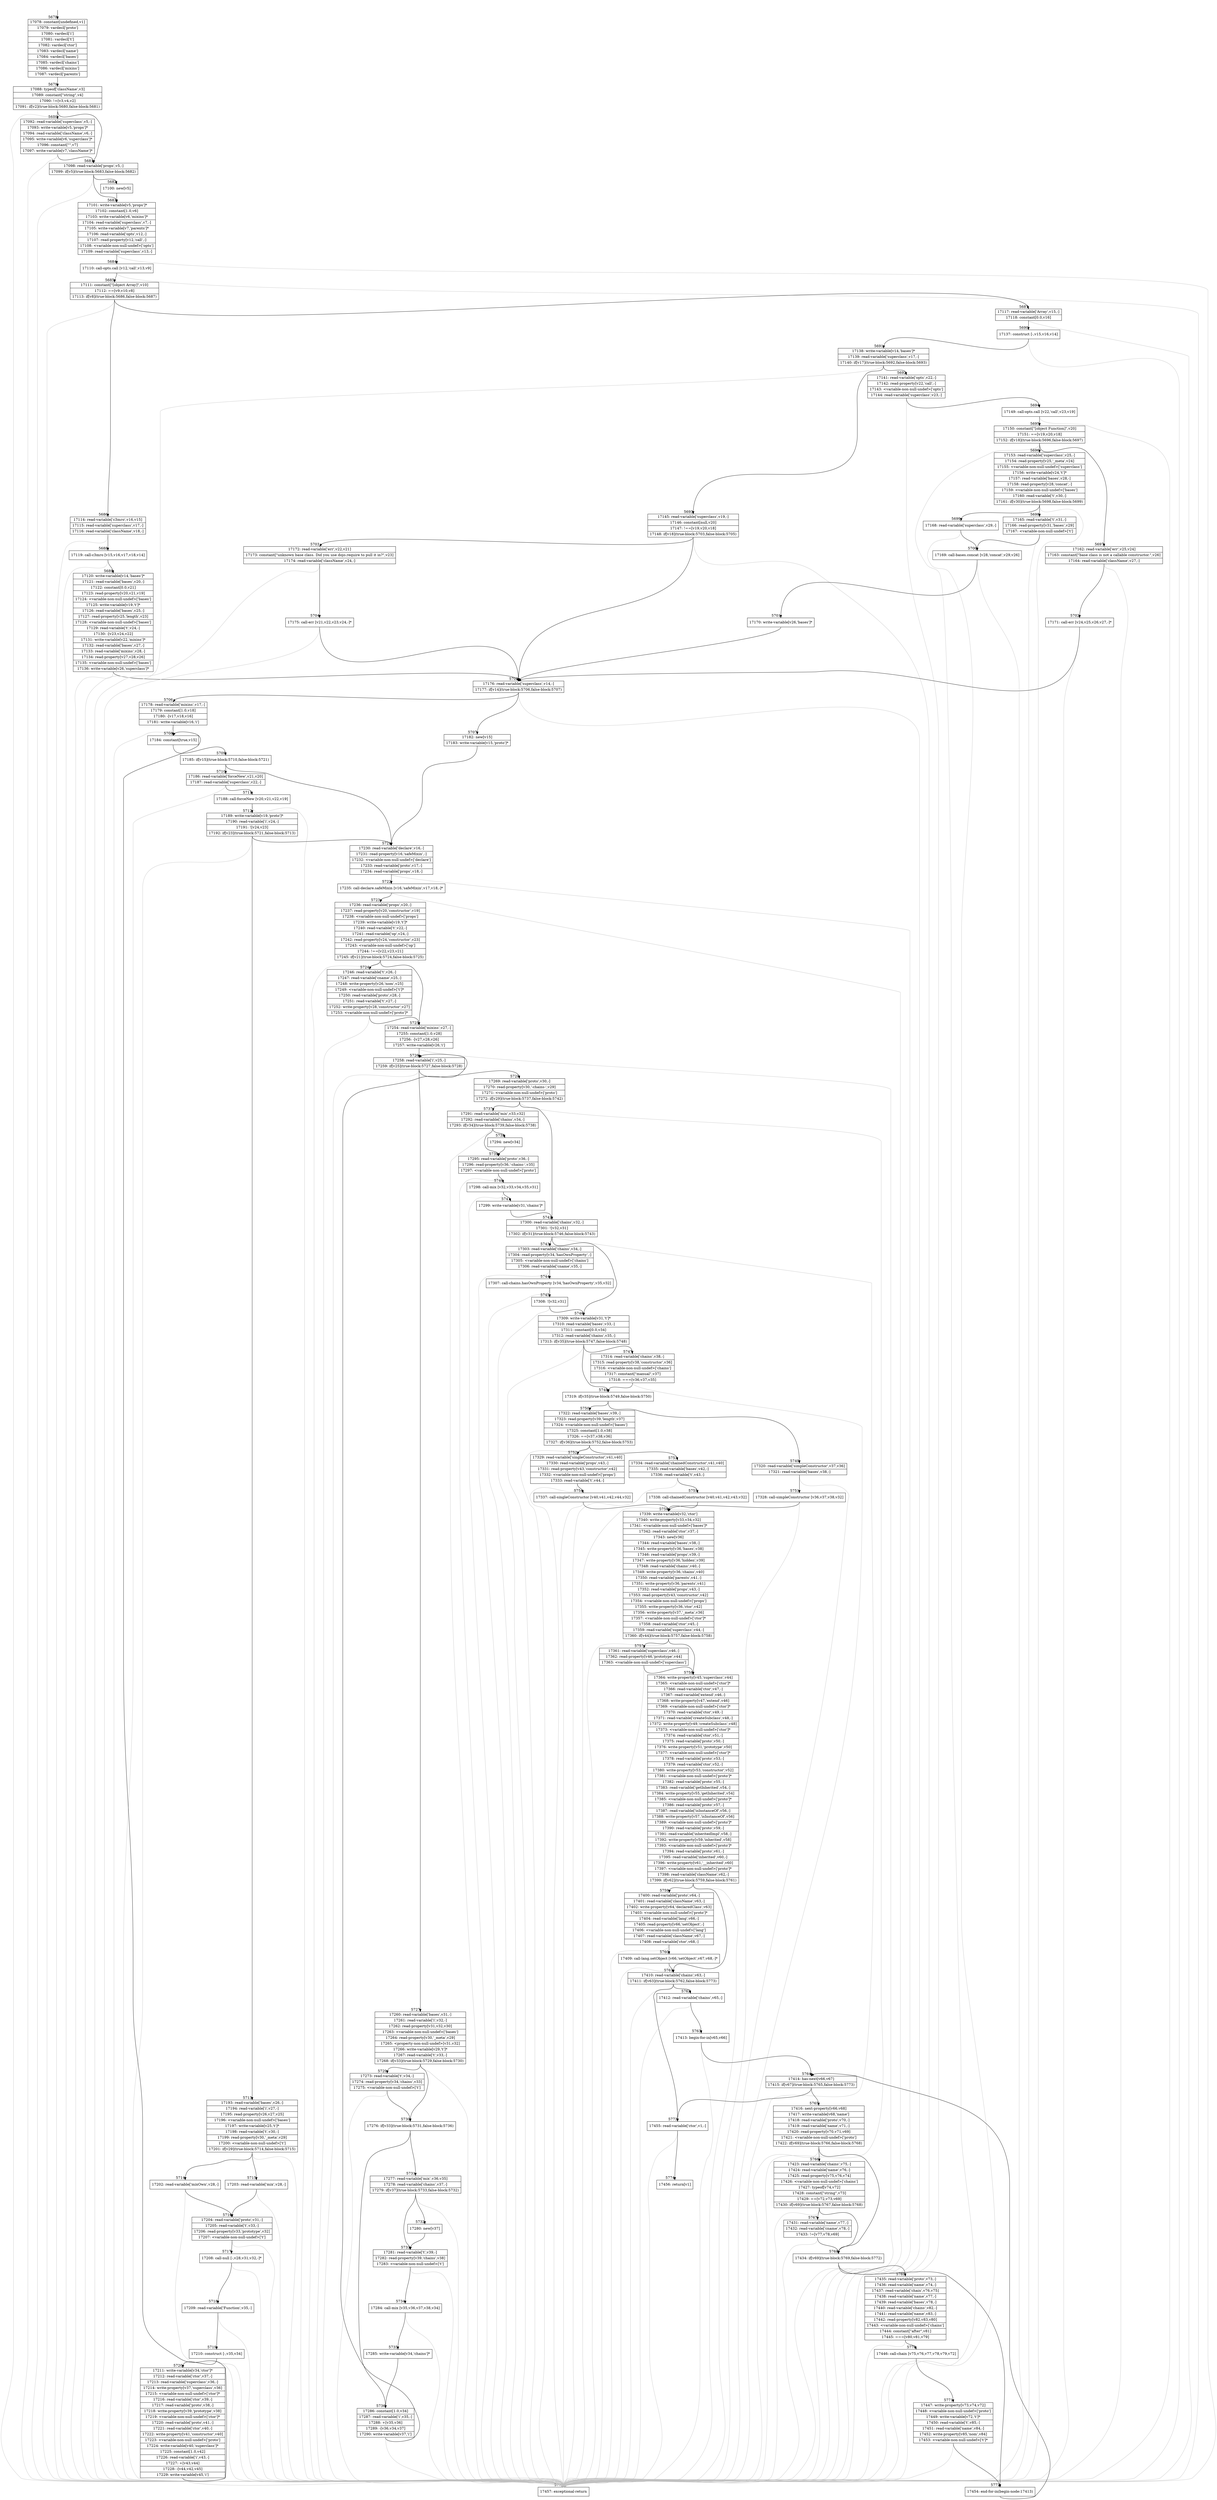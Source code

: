 digraph {
rankdir="TD"
BB_entry392[shape=none,label=""];
BB_entry392 -> BB5678 [tailport=s, headport=n, headlabel="    5678"]
BB5678 [shape=record label="{17078: constant[undefined,v1]|17079: vardecl['proto']|17080: vardecl['i']|17081: vardecl['t']|17082: vardecl['ctor']|17083: vardecl['name']|17084: vardecl['bases']|17085: vardecl['chains']|17086: vardecl['mixins']|17087: vardecl['parents']}" ] 
BB5678 -> BB5679 [tailport=s, headport=n, headlabel="      5679"]
BB5679 [shape=record label="{17088: typeof['className',v3]|17089: constant[\"string\",v4]|17090: !=[v3,v4,v2]|17091: if[v2](true-block:5680,false-block:5681)}" ] 
BB5679 -> BB5680 [tailport=s, headport=n, headlabel="      5680"]
BB5679 -> BB5681 [tailport=s, headport=n, headlabel="      5681"]
BB5679 -> BB5775 [tailport=s, headport=n, color=gray, headlabel="      5775"]
BB5680 [shape=record label="{17092: read-variable['superclass',v5,-]|17093: write-variable[v5,'props']*|17094: read-variable['className',v6,-]|17095: write-variable[v6,'superclass']*|17096: constant[\"\",v7]|17097: write-variable[v7,'className']*}" ] 
BB5680 -> BB5681 [tailport=s, headport=n]
BB5680 -> BB5775 [tailport=s, headport=n, color=gray]
BB5681 [shape=record label="{17098: read-variable['props',v5,-]|17099: if[v5](true-block:5683,false-block:5682)}" ] 
BB5681 -> BB5683 [tailport=s, headport=n, headlabel="      5683"]
BB5681 -> BB5682 [tailport=s, headport=n, headlabel="      5682"]
BB5681 -> BB5775 [tailport=s, headport=n, color=gray]
BB5682 [shape=record label="{17100: new[v5]}" ] 
BB5682 -> BB5683 [tailport=s, headport=n]
BB5683 [shape=record label="{17101: write-variable[v5,'props']*|17102: constant[1.0,v6]|17103: write-variable[v6,'mixins']*|17104: read-variable['superclass',v7,-]|17105: write-variable[v7,'parents']*|17106: read-variable['opts',v12,-]|17107: read-property[v12,'call',-]|17108: \<variable-non-null-undef\>['opts']|17109: read-variable['superclass',v13,-]}" ] 
BB5683 -> BB5684 [tailport=s, headport=n, headlabel="      5684"]
BB5683 -> BB5775 [tailport=s, headport=n, color=gray]
BB5684 [shape=record label="{17110: call-opts.call [v12,'call',v13,v9]}" ] 
BB5684 -> BB5685 [tailport=s, headport=n, headlabel="      5685"]
BB5684 -> BB5775 [tailport=s, headport=n, color=gray]
BB5685 [shape=record label="{17111: constant[\"[object Array]\",v10]|17112: ==[v9,v10,v8]|17113: if[v8](true-block:5686,false-block:5687)}" ] 
BB5685 -> BB5686 [tailport=s, headport=n, headlabel="      5686"]
BB5685 -> BB5687 [tailport=s, headport=n, headlabel="      5687"]
BB5685 -> BB5775 [tailport=s, headport=n, color=gray]
BB5686 [shape=record label="{17114: read-variable['c3mro',v16,v15]|17115: read-variable['superclass',v17,-]|17116: read-variable['className',v18,-]}" ] 
BB5686 -> BB5688 [tailport=s, headport=n, headlabel="      5688"]
BB5686 -> BB5775 [tailport=s, headport=n, color=gray]
BB5687 [shape=record label="{17117: read-variable['Array',v15,-]|17118: constant[0.0,v16]}" ] 
BB5687 -> BB5690 [tailport=s, headport=n, headlabel="      5690"]
BB5687 -> BB5775 [tailport=s, headport=n, color=gray]
BB5688 [shape=record label="{17119: call-c3mro [v15,v16,v17,v18,v14]}" ] 
BB5688 -> BB5689 [tailport=s, headport=n, headlabel="      5689"]
BB5688 -> BB5775 [tailport=s, headport=n, color=gray]
BB5689 [shape=record label="{17120: write-variable[v14,'bases']*|17121: read-variable['bases',v20,-]|17122: constant[0.0,v21]|17123: read-property[v20,v21,v19]|17124: \<variable-non-null-undef\>['bases']|17125: write-variable[v19,'t']*|17126: read-variable['bases',v25,-]|17127: read-property[v25,'length',v23]|17128: \<variable-non-null-undef\>['bases']|17129: read-variable['t',v24,-]|17130: -[v23,v24,v22]|17131: write-variable[v22,'mixins']*|17132: read-variable['bases',v27,-]|17133: read-variable['mixins',v28,-]|17134: read-property[v27,v28,v26]|17135: \<variable-non-null-undef\>['bases']|17136: write-variable[v26,'superclass']*}" ] 
BB5689 -> BB5705 [tailport=s, headport=n, headlabel="      5705"]
BB5689 -> BB5775 [tailport=s, headport=n, color=gray]
BB5690 [shape=record label="{17137: construct [-,v15,v16,v14]}" ] 
BB5690 -> BB5691 [tailport=s, headport=n, headlabel="      5691"]
BB5690 -> BB5775 [tailport=s, headport=n, color=gray]
BB5691 [shape=record label="{17138: write-variable[v14,'bases']*|17139: read-variable['superclass',v17,-]|17140: if[v17](true-block:5692,false-block:5693)}" ] 
BB5691 -> BB5692 [tailport=s, headport=n, headlabel="      5692"]
BB5691 -> BB5693 [tailport=s, headport=n, headlabel="      5693"]
BB5691 -> BB5775 [tailport=s, headport=n, color=gray]
BB5692 [shape=record label="{17141: read-variable['opts',v22,-]|17142: read-property[v22,'call',-]|17143: \<variable-non-null-undef\>['opts']|17144: read-variable['superclass',v23,-]}" ] 
BB5692 -> BB5694 [tailport=s, headport=n, headlabel="      5694"]
BB5692 -> BB5775 [tailport=s, headport=n, color=gray]
BB5693 [shape=record label="{17145: read-variable['superclass',v19,-]|17146: constant[null,v20]|17147: !==[v19,v20,v18]|17148: if[v18](true-block:5703,false-block:5705)}" ] 
BB5693 -> BB5703 [tailport=s, headport=n, headlabel="      5703"]
BB5693 -> BB5705 [tailport=s, headport=n]
BB5693 -> BB5775 [tailport=s, headport=n, color=gray]
BB5694 [shape=record label="{17149: call-opts.call [v22,'call',v23,v19]}" ] 
BB5694 -> BB5695 [tailport=s, headport=n, headlabel="      5695"]
BB5694 -> BB5775 [tailport=s, headport=n, color=gray]
BB5695 [shape=record label="{17150: constant[\"[object Function]\",v20]|17151: ==[v19,v20,v18]|17152: if[v18](true-block:5696,false-block:5697)}" ] 
BB5695 -> BB5696 [tailport=s, headport=n, headlabel="      5696"]
BB5695 -> BB5697 [tailport=s, headport=n, headlabel="      5697"]
BB5695 -> BB5775 [tailport=s, headport=n, color=gray]
BB5696 [shape=record label="{17153: read-variable['superclass',v25,-]|17154: read-property[v25,'_meta',v24]|17155: \<variable-non-null-undef\>['superclass']|17156: write-variable[v24,'t']*|17157: read-variable['bases',v28,-]|17158: read-property[v28,'concat',-]|17159: \<variable-non-null-undef\>['bases']|17160: read-variable['t',v30,-]|17161: if[v30](true-block:5698,false-block:5699)}" ] 
BB5696 -> BB5698 [tailport=s, headport=n, headlabel="      5698"]
BB5696 -> BB5699 [tailport=s, headport=n, headlabel="      5699"]
BB5696 -> BB5775 [tailport=s, headport=n, color=gray]
BB5697 [shape=record label="{17162: read-variable['err',v25,v24]|17163: constant[\"base class is not a callable constructor.\",v26]|17164: read-variable['className',v27,-]}" ] 
BB5697 -> BB5702 [tailport=s, headport=n, headlabel="      5702"]
BB5697 -> BB5775 [tailport=s, headport=n, color=gray]
BB5698 [shape=record label="{17165: read-variable['t',v31,-]|17166: read-property[v31,'bases',v29]|17167: \<variable-non-null-undef\>['t']}" ] 
BB5698 -> BB5700 [tailport=s, headport=n, headlabel="      5700"]
BB5698 -> BB5775 [tailport=s, headport=n, color=gray]
BB5699 [shape=record label="{17168: read-variable['superclass',v29,-]}" ] 
BB5699 -> BB5700 [tailport=s, headport=n]
BB5699 -> BB5775 [tailport=s, headport=n, color=gray]
BB5700 [shape=record label="{17169: call-bases.concat [v28,'concat',v29,v26]}" ] 
BB5700 -> BB5701 [tailport=s, headport=n, headlabel="      5701"]
BB5700 -> BB5775 [tailport=s, headport=n, color=gray]
BB5701 [shape=record label="{17170: write-variable[v26,'bases']*}" ] 
BB5701 -> BB5705 [tailport=s, headport=n]
BB5702 [shape=record label="{17171: call-err [v24,v25,v26,v27,-]*}" ] 
BB5702 -> BB5705 [tailport=s, headport=n]
BB5702 -> BB5775 [tailport=s, headport=n, color=gray]
BB5703 [shape=record label="{17172: read-variable['err',v22,v21]|17173: constant[\"unknown base class. Did you use dojo.require to pull it in?\",v23]|17174: read-variable['className',v24,-]}" ] 
BB5703 -> BB5704 [tailport=s, headport=n, headlabel="      5704"]
BB5703 -> BB5775 [tailport=s, headport=n, color=gray]
BB5704 [shape=record label="{17175: call-err [v21,v22,v23,v24,-]*}" ] 
BB5704 -> BB5705 [tailport=s, headport=n]
BB5704 -> BB5775 [tailport=s, headport=n, color=gray]
BB5705 [shape=record label="{17176: read-variable['superclass',v14,-]|17177: if[v14](true-block:5706,false-block:5707)}" ] 
BB5705 -> BB5706 [tailport=s, headport=n, headlabel="      5706"]
BB5705 -> BB5707 [tailport=s, headport=n, headlabel="      5707"]
BB5705 -> BB5775 [tailport=s, headport=n, color=gray]
BB5706 [shape=record label="{17178: read-variable['mixins',v17,-]|17179: constant[1.0,v18]|17180: -[v17,v18,v16]|17181: write-variable[v16,'i']}" ] 
BB5706 -> BB5708 [tailport=s, headport=n, headlabel="      5708"]
BB5706 -> BB5775 [tailport=s, headport=n, color=gray]
BB5707 [shape=record label="{17182: new[v15]|17183: write-variable[v15,'proto']*}" ] 
BB5707 -> BB5721 [tailport=s, headport=n, headlabel="      5721"]
BB5708 [shape=record label="{17184: constant[true,v15]}" ] 
BB5708 -> BB5709 [tailport=s, headport=n, headlabel="      5709"]
BB5709 [shape=record label="{17185: if[v15](true-block:5710,false-block:5721)}" ] 
BB5709 -> BB5710 [tailport=s, headport=n, headlabel="      5710"]
BB5709 -> BB5721 [tailport=s, headport=n]
BB5710 [shape=record label="{17186: read-variable['forceNew',v21,v20]|17187: read-variable['superclass',v22,-]}" ] 
BB5710 -> BB5711 [tailport=s, headport=n, headlabel="      5711"]
BB5710 -> BB5775 [tailport=s, headport=n, color=gray]
BB5711 [shape=record label="{17188: call-forceNew [v20,v21,v22,v19]}" ] 
BB5711 -> BB5712 [tailport=s, headport=n, headlabel="      5712"]
BB5711 -> BB5775 [tailport=s, headport=n, color=gray]
BB5712 [shape=record label="{17189: write-variable[v19,'proto']*|17190: read-variable['i',v24,-]|17191: ![v24,v23]|17192: if[v23](true-block:5721,false-block:5713)}" ] 
BB5712 -> BB5721 [tailport=s, headport=n]
BB5712 -> BB5713 [tailport=s, headport=n, headlabel="      5713"]
BB5712 -> BB5775 [tailport=s, headport=n, color=gray]
BB5713 [shape=record label="{17193: read-variable['bases',v26,-]|17194: read-variable['i',v27,-]|17195: read-property[v26,v27,v25]|17196: \<variable-non-null-undef\>['bases']|17197: write-variable[v25,'t']*|17198: read-variable['t',v30,-]|17199: read-property[v30,'_meta',v29]|17200: \<variable-non-null-undef\>['t']|17201: if[v29](true-block:5714,false-block:5715)}" ] 
BB5713 -> BB5714 [tailport=s, headport=n, headlabel="      5714"]
BB5713 -> BB5715 [tailport=s, headport=n, headlabel="      5715"]
BB5713 -> BB5775 [tailport=s, headport=n, color=gray]
BB5714 [shape=record label="{17202: read-variable['mixOwn',v28,-]}" ] 
BB5714 -> BB5716 [tailport=s, headport=n, headlabel="      5716"]
BB5714 -> BB5775 [tailport=s, headport=n, color=gray]
BB5715 [shape=record label="{17203: read-variable['mix',v28,-]}" ] 
BB5715 -> BB5716 [tailport=s, headport=n]
BB5715 -> BB5775 [tailport=s, headport=n, color=gray]
BB5716 [shape=record label="{17204: read-variable['proto',v31,-]|17205: read-variable['t',v33,-]|17206: read-property[v33,'prototype',v32]|17207: \<variable-non-null-undef\>['t']}" ] 
BB5716 -> BB5717 [tailport=s, headport=n, headlabel="      5717"]
BB5716 -> BB5775 [tailport=s, headport=n, color=gray]
BB5717 [shape=record label="{17208: call-null [-,v28,v31,v32,-]*}" ] 
BB5717 -> BB5718 [tailport=s, headport=n, headlabel="      5718"]
BB5717 -> BB5775 [tailport=s, headport=n, color=gray]
BB5718 [shape=record label="{17209: read-variable['Function',v35,-]}" ] 
BB5718 -> BB5719 [tailport=s, headport=n, headlabel="      5719"]
BB5718 -> BB5775 [tailport=s, headport=n, color=gray]
BB5719 [shape=record label="{17210: construct [-,v35,v34]}" ] 
BB5719 -> BB5720 [tailport=s, headport=n, headlabel="      5720"]
BB5719 -> BB5775 [tailport=s, headport=n, color=gray]
BB5720 [shape=record label="{17211: write-variable[v34,'ctor']*|17212: read-variable['ctor',v37,-]|17213: read-variable['superclass',v36,-]|17214: write-property[v37,'superclass',v36]|17215: \<variable-non-null-undef\>['ctor']*|17216: read-variable['ctor',v39,-]|17217: read-variable['proto',v38,-]|17218: write-property[v39,'prototype',v38]|17219: \<variable-non-null-undef\>['ctor']*|17220: read-variable['proto',v41,-]|17221: read-variable['ctor',v40,-]|17222: write-property[v41,'constructor',v40]|17223: \<variable-non-null-undef\>['proto']|17224: write-variable[v40,'superclass']*|17225: constant[1.0,v42]|17226: read-variable['i',v43,-]|17227: +[v43,v44]|17228: -[v44,v42,v45]|17229: write-variable[v45,'i']}" ] 
BB5720 -> BB5708 [tailport=s, headport=n]
BB5720 -> BB5775 [tailport=s, headport=n, color=gray]
BB5721 [shape=record label="{17230: read-variable['declare',v16,-]|17231: read-property[v16,'safeMixin',-]|17232: \<variable-non-null-undef\>['declare']|17233: read-variable['proto',v17,-]|17234: read-variable['props',v18,-]}" ] 
BB5721 -> BB5722 [tailport=s, headport=n, headlabel="      5722"]
BB5721 -> BB5775 [tailport=s, headport=n, color=gray]
BB5722 [shape=record label="{17235: call-declare.safeMixin [v16,'safeMixin',v17,v18,-]*}" ] 
BB5722 -> BB5723 [tailport=s, headport=n, headlabel="      5723"]
BB5722 -> BB5775 [tailport=s, headport=n, color=gray]
BB5723 [shape=record label="{17236: read-variable['props',v20,-]|17237: read-property[v20,'constructor',v19]|17238: \<variable-non-null-undef\>['props']|17239: write-variable[v19,'t']*|17240: read-variable['t',v22,-]|17241: read-variable['op',v24,-]|17242: read-property[v24,'constructor',v23]|17243: \<variable-non-null-undef\>['op']|17244: !==[v22,v23,v21]|17245: if[v21](true-block:5724,false-block:5725)}" ] 
BB5723 -> BB5724 [tailport=s, headport=n, headlabel="      5724"]
BB5723 -> BB5725 [tailport=s, headport=n, headlabel="      5725"]
BB5723 -> BB5775 [tailport=s, headport=n, color=gray]
BB5724 [shape=record label="{17246: read-variable['t',v26,-]|17247: read-variable['cname',v25,-]|17248: write-property[v26,'nom',v25]|17249: \<variable-non-null-undef\>['t']*|17250: read-variable['proto',v28,-]|17251: read-variable['t',v27,-]|17252: write-property[v28,'constructor',v27]|17253: \<variable-non-null-undef\>['proto']*}" ] 
BB5724 -> BB5725 [tailport=s, headport=n]
BB5724 -> BB5775 [tailport=s, headport=n, color=gray]
BB5725 [shape=record label="{17254: read-variable['mixins',v27,-]|17255: constant[1.0,v28]|17256: -[v27,v28,v26]|17257: write-variable[v26,'i']}" ] 
BB5725 -> BB5726 [tailport=s, headport=n, headlabel="      5726"]
BB5725 -> BB5775 [tailport=s, headport=n, color=gray]
BB5726 [shape=record label="{17258: read-variable['i',v25,-]|17259: if[v25](true-block:5727,false-block:5728)}" ] 
BB5726 -> BB5727 [tailport=s, headport=n, headlabel="      5727"]
BB5726 -> BB5728 [tailport=s, headport=n, headlabel="      5728"]
BB5726 -> BB5775 [tailport=s, headport=n, color=gray]
BB5727 [shape=record label="{17260: read-variable['bases',v31,-]|17261: read-variable['i',v32,-]|17262: read-property[v31,v32,v30]|17263: \<variable-non-null-undef\>['bases']|17264: read-property[v30,'_meta',v29]|17265: \<property-non-null-undef\>[v31,v32]|17266: write-variable[v29,'t']*|17267: read-variable['t',v33,-]|17268: if[v33](true-block:5729,false-block:5730)}" ] 
BB5727 -> BB5730 [tailport=s, headport=n, headlabel="      5730"]
BB5727 -> BB5729 [tailport=s, headport=n, headlabel="      5729"]
BB5727 -> BB5775 [tailport=s, headport=n, color=gray]
BB5728 [shape=record label="{17269: read-variable['proto',v30,-]|17270: read-property[v30,'-chains-',v29]|17271: \<variable-non-null-undef\>['proto']|17272: if[v29](true-block:5737,false-block:5742)}" ] 
BB5728 -> BB5737 [tailport=s, headport=n, headlabel="      5737"]
BB5728 -> BB5742 [tailport=s, headport=n, headlabel="      5742"]
BB5728 -> BB5775 [tailport=s, headport=n, color=gray]
BB5729 [shape=record label="{17273: read-variable['t',v34,-]|17274: read-property[v34,'chains',v33]|17275: \<variable-non-null-undef\>['t']}" ] 
BB5729 -> BB5730 [tailport=s, headport=n]
BB5729 -> BB5775 [tailport=s, headport=n, color=gray]
BB5730 [shape=record label="{17276: if[v33](true-block:5731,false-block:5736)}" ] 
BB5730 -> BB5731 [tailport=s, headport=n, headlabel="      5731"]
BB5730 -> BB5736 [tailport=s, headport=n, headlabel="      5736"]
BB5731 [shape=record label="{17277: read-variable['mix',v36,v35]|17278: read-variable['chains',v37,-]|17279: if[v37](true-block:5733,false-block:5732)}" ] 
BB5731 -> BB5733 [tailport=s, headport=n, headlabel="      5733"]
BB5731 -> BB5732 [tailport=s, headport=n, headlabel="      5732"]
BB5731 -> BB5775 [tailport=s, headport=n, color=gray]
BB5732 [shape=record label="{17280: new[v37]}" ] 
BB5732 -> BB5733 [tailport=s, headport=n]
BB5733 [shape=record label="{17281: read-variable['t',v39,-]|17282: read-property[v39,'chains',v38]|17283: \<variable-non-null-undef\>['t']}" ] 
BB5733 -> BB5734 [tailport=s, headport=n, headlabel="      5734"]
BB5733 -> BB5775 [tailport=s, headport=n, color=gray]
BB5734 [shape=record label="{17284: call-mix [v35,v36,v37,v38,v34]}" ] 
BB5734 -> BB5735 [tailport=s, headport=n, headlabel="      5735"]
BB5734 -> BB5775 [tailport=s, headport=n, color=gray]
BB5735 [shape=record label="{17285: write-variable[v34,'chains']*}" ] 
BB5735 -> BB5736 [tailport=s, headport=n]
BB5736 [shape=record label="{17286: constant[1.0,v34]|17287: read-variable['i',v35,-]|17288: +[v35,v36]|17289: -[v36,v34,v37]|17290: write-variable[v37,'i']}" ] 
BB5736 -> BB5726 [tailport=s, headport=n]
BB5736 -> BB5775 [tailport=s, headport=n, color=gray]
BB5737 [shape=record label="{17291: read-variable['mix',v33,v32]|17292: read-variable['chains',v34,-]|17293: if[v34](true-block:5739,false-block:5738)}" ] 
BB5737 -> BB5739 [tailport=s, headport=n, headlabel="      5739"]
BB5737 -> BB5738 [tailport=s, headport=n, headlabel="      5738"]
BB5737 -> BB5775 [tailport=s, headport=n, color=gray]
BB5738 [shape=record label="{17294: new[v34]}" ] 
BB5738 -> BB5739 [tailport=s, headport=n]
BB5739 [shape=record label="{17295: read-variable['proto',v36,-]|17296: read-property[v36,'-chains-',v35]|17297: \<variable-non-null-undef\>['proto']}" ] 
BB5739 -> BB5740 [tailport=s, headport=n, headlabel="      5740"]
BB5739 -> BB5775 [tailport=s, headport=n, color=gray]
BB5740 [shape=record label="{17298: call-mix [v32,v33,v34,v35,v31]}" ] 
BB5740 -> BB5741 [tailport=s, headport=n, headlabel="      5741"]
BB5740 -> BB5775 [tailport=s, headport=n, color=gray]
BB5741 [shape=record label="{17299: write-variable[v31,'chains']*}" ] 
BB5741 -> BB5742 [tailport=s, headport=n]
BB5742 [shape=record label="{17300: read-variable['chains',v32,-]|17301: ![v32,v31]|17302: if[v31](true-block:5746,false-block:5743)}" ] 
BB5742 -> BB5746 [tailport=s, headport=n, headlabel="      5746"]
BB5742 -> BB5743 [tailport=s, headport=n, headlabel="      5743"]
BB5742 -> BB5775 [tailport=s, headport=n, color=gray]
BB5743 [shape=record label="{17303: read-variable['chains',v34,-]|17304: read-property[v34,'hasOwnProperty',-]|17305: \<variable-non-null-undef\>['chains']|17306: read-variable['cname',v35,-]}" ] 
BB5743 -> BB5744 [tailport=s, headport=n, headlabel="      5744"]
BB5743 -> BB5775 [tailport=s, headport=n, color=gray]
BB5744 [shape=record label="{17307: call-chains.hasOwnProperty [v34,'hasOwnProperty',v35,v32]}" ] 
BB5744 -> BB5745 [tailport=s, headport=n, headlabel="      5745"]
BB5744 -> BB5775 [tailport=s, headport=n, color=gray]
BB5745 [shape=record label="{17308: ![v32,v31]}" ] 
BB5745 -> BB5746 [tailport=s, headport=n]
BB5745 -> BB5775 [tailport=s, headport=n, color=gray]
BB5746 [shape=record label="{17309: write-variable[v31,'t']*|17310: read-variable['bases',v33,-]|17311: constant[0.0,v34]|17312: read-variable['chains',v35,-]|17313: if[v35](true-block:5747,false-block:5748)}" ] 
BB5746 -> BB5748 [tailport=s, headport=n, headlabel="      5748"]
BB5746 -> BB5747 [tailport=s, headport=n, headlabel="      5747"]
BB5746 -> BB5775 [tailport=s, headport=n, color=gray]
BB5747 [shape=record label="{17314: read-variable['chains',v38,-]|17315: read-property[v38,'constructor',v36]|17316: \<variable-non-null-undef\>['chains']|17317: constant[\"manual\",v37]|17318: ===[v36,v37,v35]}" ] 
BB5747 -> BB5748 [tailport=s, headport=n]
BB5747 -> BB5775 [tailport=s, headport=n, color=gray]
BB5748 [shape=record label="{17319: if[v35](true-block:5749,false-block:5750)}" ] 
BB5748 -> BB5749 [tailport=s, headport=n, headlabel="      5749"]
BB5748 -> BB5750 [tailport=s, headport=n, headlabel="      5750"]
BB5749 [shape=record label="{17320: read-variable['simpleConstructor',v37,v36]|17321: read-variable['bases',v38,-]}" ] 
BB5749 -> BB5751 [tailport=s, headport=n, headlabel="      5751"]
BB5749 -> BB5775 [tailport=s, headport=n, color=gray]
BB5750 [shape=record label="{17322: read-variable['bases',v39,-]|17323: read-property[v39,'length',v37]|17324: \<variable-non-null-undef\>['bases']|17325: constant[1.0,v38]|17326: ==[v37,v38,v36]|17327: if[v36](true-block:5752,false-block:5753)}" ] 
BB5750 -> BB5752 [tailport=s, headport=n, headlabel="      5752"]
BB5750 -> BB5753 [tailport=s, headport=n, headlabel="      5753"]
BB5750 -> BB5775 [tailport=s, headport=n, color=gray]
BB5751 [shape=record label="{17328: call-simpleConstructor [v36,v37,v38,v32]}" ] 
BB5751 -> BB5756 [tailport=s, headport=n, headlabel="      5756"]
BB5751 -> BB5775 [tailport=s, headport=n, color=gray]
BB5752 [shape=record label="{17329: read-variable['singleConstructor',v41,v40]|17330: read-variable['props',v43,-]|17331: read-property[v43,'constructor',v42]|17332: \<variable-non-null-undef\>['props']|17333: read-variable['t',v44,-]}" ] 
BB5752 -> BB5754 [tailport=s, headport=n, headlabel="      5754"]
BB5752 -> BB5775 [tailport=s, headport=n, color=gray]
BB5753 [shape=record label="{17334: read-variable['chainedConstructor',v41,v40]|17335: read-variable['bases',v42,-]|17336: read-variable['t',v43,-]}" ] 
BB5753 -> BB5755 [tailport=s, headport=n, headlabel="      5755"]
BB5753 -> BB5775 [tailport=s, headport=n, color=gray]
BB5754 [shape=record label="{17337: call-singleConstructor [v40,v41,v42,v44,v32]}" ] 
BB5754 -> BB5756 [tailport=s, headport=n]
BB5754 -> BB5775 [tailport=s, headport=n, color=gray]
BB5755 [shape=record label="{17338: call-chainedConstructor [v40,v41,v42,v43,v32]}" ] 
BB5755 -> BB5756 [tailport=s, headport=n]
BB5755 -> BB5775 [tailport=s, headport=n, color=gray]
BB5756 [shape=record label="{17339: write-variable[v32,'ctor']|17340: write-property[v33,v34,v32]|17341: \<variable-non-null-undef\>['bases']*|17342: read-variable['ctor',v37,-]|17343: new[v36]|17344: read-variable['bases',v38,-]|17345: write-property[v36,'bases',v38]|17346: read-variable['props',v39,-]|17347: write-property[v36,'hidden',v39]|17348: read-variable['chains',v40,-]|17349: write-property[v36,'chains',v40]|17350: read-variable['parents',v41,-]|17351: write-property[v36,'parents',v41]|17352: read-variable['props',v43,-]|17353: read-property[v43,'constructor',v42]|17354: \<variable-non-null-undef\>['props']|17355: write-property[v36,'ctor',v42]|17356: write-property[v37,'_meta',v36]|17357: \<variable-non-null-undef\>['ctor']*|17358: read-variable['ctor',v45,-]|17359: read-variable['superclass',v44,-]|17360: if[v44](true-block:5757,false-block:5758)}" ] 
BB5756 -> BB5758 [tailport=s, headport=n, headlabel="      5758"]
BB5756 -> BB5757 [tailport=s, headport=n, headlabel="      5757"]
BB5756 -> BB5775 [tailport=s, headport=n, color=gray]
BB5757 [shape=record label="{17361: read-variable['superclass',v46,-]|17362: read-property[v46,'prototype',v44]|17363: \<variable-non-null-undef\>['superclass']}" ] 
BB5757 -> BB5758 [tailport=s, headport=n]
BB5757 -> BB5775 [tailport=s, headport=n, color=gray]
BB5758 [shape=record label="{17364: write-property[v45,'superclass',v44]|17365: \<variable-non-null-undef\>['ctor']*|17366: read-variable['ctor',v47,-]|17367: read-variable['extend',v46,-]|17368: write-property[v47,'extend',v46]|17369: \<variable-non-null-undef\>['ctor']*|17370: read-variable['ctor',v49,-]|17371: read-variable['createSubclass',v48,-]|17372: write-property[v49,'createSubclass',v48]|17373: \<variable-non-null-undef\>['ctor']*|17374: read-variable['ctor',v51,-]|17375: read-variable['proto',v50,-]|17376: write-property[v51,'prototype',v50]|17377: \<variable-non-null-undef\>['ctor']*|17378: read-variable['proto',v53,-]|17379: read-variable['ctor',v52,-]|17380: write-property[v53,'constructor',v52]|17381: \<variable-non-null-undef\>['proto']*|17382: read-variable['proto',v55,-]|17383: read-variable['getInherited',v54,-]|17384: write-property[v55,'getInherited',v54]|17385: \<variable-non-null-undef\>['proto']*|17386: read-variable['proto',v57,-]|17387: read-variable['isInstanceOf',v56,-]|17388: write-property[v57,'isInstanceOf',v56]|17389: \<variable-non-null-undef\>['proto']*|17390: read-variable['proto',v59,-]|17391: read-variable['inheritedImpl',v58,-]|17392: write-property[v59,'inherited',v58]|17393: \<variable-non-null-undef\>['proto']*|17394: read-variable['proto',v61,-]|17395: read-variable['inherited',v60,-]|17396: write-property[v61,'__inherited',v60]|17397: \<variable-non-null-undef\>['proto']*|17398: read-variable['className',v62,-]|17399: if[v62](true-block:5759,false-block:5761)}" ] 
BB5758 -> BB5759 [tailport=s, headport=n, headlabel="      5759"]
BB5758 -> BB5761 [tailport=s, headport=n, headlabel="      5761"]
BB5758 -> BB5775 [tailport=s, headport=n, color=gray]
BB5759 [shape=record label="{17400: read-variable['proto',v64,-]|17401: read-variable['className',v63,-]|17402: write-property[v64,'declaredClass',v63]|17403: \<variable-non-null-undef\>['proto']*|17404: read-variable['lang',v66,-]|17405: read-property[v66,'setObject',-]|17406: \<variable-non-null-undef\>['lang']|17407: read-variable['className',v67,-]|17408: read-variable['ctor',v68,-]}" ] 
BB5759 -> BB5760 [tailport=s, headport=n, headlabel="      5760"]
BB5759 -> BB5775 [tailport=s, headport=n, color=gray]
BB5760 [shape=record label="{17409: call-lang.setObject [v66,'setObject',v67,v68,-]*}" ] 
BB5760 -> BB5761 [tailport=s, headport=n]
BB5760 -> BB5775 [tailport=s, headport=n, color=gray]
BB5761 [shape=record label="{17410: read-variable['chains',v63,-]|17411: if[v63](true-block:5762,false-block:5773)}" ] 
BB5761 -> BB5762 [tailport=s, headport=n, headlabel="      5762"]
BB5761 -> BB5773 [tailport=s, headport=n, headlabel="      5773"]
BB5761 -> BB5775 [tailport=s, headport=n, color=gray]
BB5762 [shape=record label="{17412: read-variable['chains',v65,-]}" ] 
BB5762 -> BB5763 [tailport=s, headport=n, headlabel="      5763"]
BB5762 -> BB5775 [tailport=s, headport=n, color=gray]
BB5763 [shape=record label="{17413: begin-for-in[v65,v66]}" ] 
BB5763 -> BB5764 [tailport=s, headport=n, headlabel="      5764"]
BB5763 -> BB5775 [tailport=s, headport=n, color=gray]
BB5764 [shape=record label="{17414: has-next[v66,v67]|17415: if[v67](true-block:5765,false-block:5773)}" ] 
BB5764 -> BB5765 [tailport=s, headport=n, headlabel="      5765"]
BB5764 -> BB5773 [tailport=s, headport=n]
BB5765 [shape=record label="{17416: next-property[v66,v68]|17417: write-variable[v68,'name']|17418: read-variable['proto',v70,-]|17419: read-variable['name',v71,-]|17420: read-property[v70,v71,v69]|17421: \<variable-non-null-undef\>['proto']|17422: if[v69](true-block:5766,false-block:5768)}" ] 
BB5765 -> BB5768 [tailport=s, headport=n, headlabel="      5768"]
BB5765 -> BB5766 [tailport=s, headport=n, headlabel="      5766"]
BB5765 -> BB5775 [tailport=s, headport=n, color=gray]
BB5766 [shape=record label="{17423: read-variable['chains',v75,-]|17424: read-variable['name',v76,-]|17425: read-property[v75,v76,v74]|17426: \<variable-non-null-undef\>['chains']|17427: typeof[v74,v72]|17428: constant[\"string\",v73]|17429: ==[v72,v73,v69]|17430: if[v69](true-block:5767,false-block:5768)}" ] 
BB5766 -> BB5768 [tailport=s, headport=n]
BB5766 -> BB5767 [tailport=s, headport=n, headlabel="      5767"]
BB5766 -> BB5775 [tailport=s, headport=n, color=gray]
BB5767 [shape=record label="{17431: read-variable['name',v77,-]|17432: read-variable['cname',v78,-]|17433: !=[v77,v78,v69]}" ] 
BB5767 -> BB5768 [tailport=s, headport=n]
BB5767 -> BB5775 [tailport=s, headport=n, color=gray]
BB5768 [shape=record label="{17434: if[v69](true-block:5769,false-block:5772)}" ] 
BB5768 -> BB5769 [tailport=s, headport=n, headlabel="      5769"]
BB5768 -> BB5772 [tailport=s, headport=n, headlabel="      5772"]
BB5769 [shape=record label="{17435: read-variable['proto',v73,-]|17436: read-variable['name',v74,-]|17437: read-variable['chain',v76,v75]|17438: read-variable['name',v77,-]|17439: read-variable['bases',v78,-]|17440: read-variable['chains',v82,-]|17441: read-variable['name',v83,-]|17442: read-property[v82,v83,v80]|17443: \<variable-non-null-undef\>['chains']|17444: constant[\"after\",v81]|17445: ===[v80,v81,v79]}" ] 
BB5769 -> BB5770 [tailport=s, headport=n, headlabel="      5770"]
BB5769 -> BB5775 [tailport=s, headport=n, color=gray]
BB5770 [shape=record label="{17446: call-chain [v75,v76,v77,v78,v79,v72]}" ] 
BB5770 -> BB5771 [tailport=s, headport=n, headlabel="      5771"]
BB5770 -> BB5775 [tailport=s, headport=n, color=gray]
BB5771 [shape=record label="{17447: write-property[v73,v74,v72]|17448: \<variable-non-null-undef\>['proto']|17449: write-variable[v72,'t']*|17450: read-variable['t',v85,-]|17451: read-variable['name',v84,-]|17452: write-property[v85,'nom',v84]|17453: \<variable-non-null-undef\>['t']*}" ] 
BB5771 -> BB5772 [tailport=s, headport=n]
BB5771 -> BB5775 [tailport=s, headport=n, color=gray]
BB5772 [shape=record label="{17454: end-for-in(begin-node:17413)}" ] 
BB5772 -> BB5764 [tailport=s, headport=n]
BB5773 [shape=record label="{17455: read-variable['ctor',v1,-]}" ] 
BB5773 -> BB5774 [tailport=s, headport=n, headlabel="      5774"]
BB5773 -> BB5775 [tailport=s, headport=n, color=gray]
BB5774 [shape=record label="{17456: return[v1]}" ] 
BB5775 [shape=record label="{17457: exceptional-return}" ] 
//#$~ 8029
}
